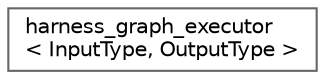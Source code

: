 digraph "类继承关系图"
{
 // LATEX_PDF_SIZE
  bgcolor="transparent";
  edge [fontname=Helvetica,fontsize=10,labelfontname=Helvetica,labelfontsize=10];
  node [fontname=Helvetica,fontsize=10,shape=box,height=0.2,width=0.4];
  rankdir="LR";
  Node0 [id="Node000000",label="harness_graph_executor\l\< InputType, OutputType \>",height=0.2,width=0.4,color="grey40", fillcolor="white", style="filled",URL="$structharness__graph__executor.html",tooltip="An executor that accepts InputType and generates OutputType"];
}
